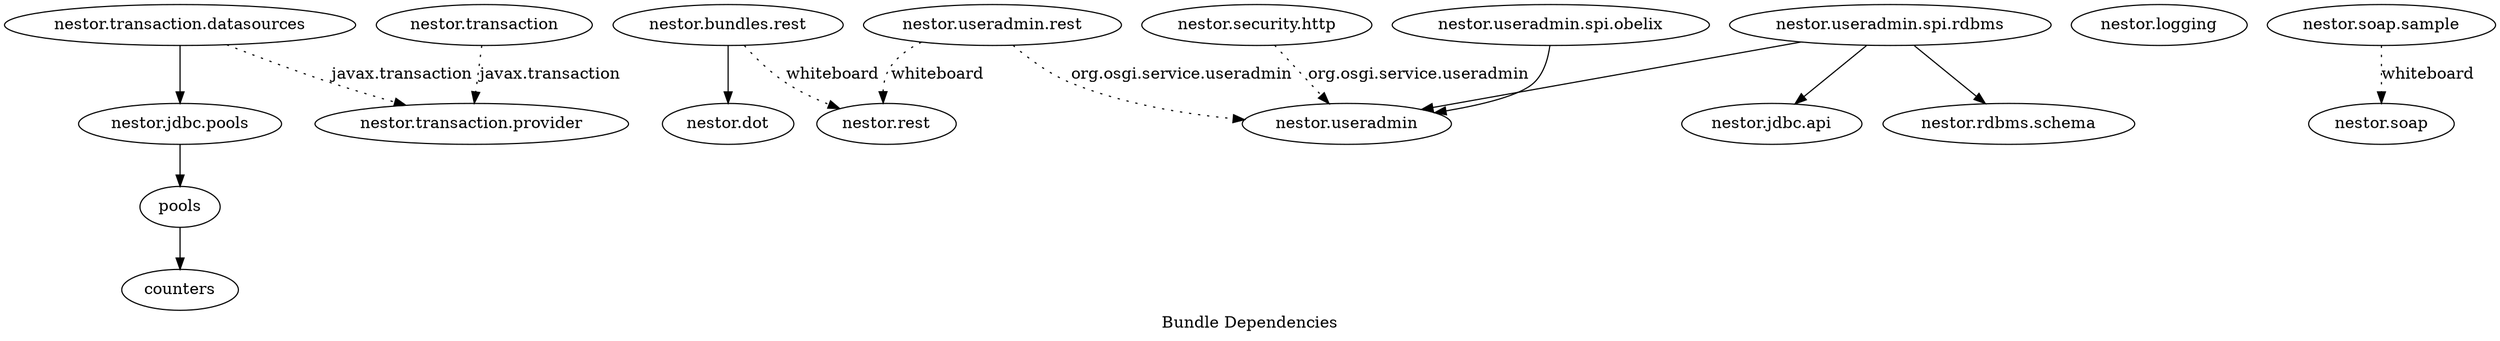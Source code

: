 digraph "Bundles" {
	label="Bundle Dependencies";
	"counters";
	"nestor.bundles.rest";
	"nestor.dot";
	"nestor.jdbc.api";
	"nestor.jdbc.pools";
	"nestor.logging";
	"nestor.rdbms.schema"
	"nestor.rest";
	"nestor.security.http";
	"nestor.soap";
	"nestor.transaction";
	"nestor.transaction.datasources";
	"nestor.transaction.provider";
	"nestor.useradmin";
	"nestor.useradmin.rest";
	"nestor.useradmin.spi.obelix";
	"nestor.useradmin.spi.rdbms";
	"pools";
	"nestor.jdbc.pools" -> "pools";
	"nestor.security.http" -> "nestor.useradmin" [style=dotted, label="org.osgi.service.useradmin"];
	"nestor.transaction" -> "nestor.transaction.provider"  [style=dotted, label="javax.transaction"];
	"nestor.transaction.datasources" -> "nestor.transaction.provider"  [style=dotted, label="javax.transaction"];
	"nestor.transaction.datasources" -> "nestor.jdbc.pools";
	"nestor.useradmin.rest" -> "nestor.useradmin"  [style=dotted, label="org.osgi.service.useradmin"];
	"nestor.useradmin.rest" -> "nestor.rest"  [style=dotted, label="whiteboard"];
	"nestor.useradmin.spi.obelix" ->  "nestor.useradmin";
	"pools" -> "counters";
	"nestor.bundles.rest" -> "nestor.dot";
	"nestor.bundles.rest" -> "nestor.rest"  [style=dotted, label=whiteboard];
	"nestor.soap.sample" -> "nestor.soap" [style=dotted, label=whiteboard];
	"nestor.useradmin.spi.rdbms" -> "nestor.jdbc.api";
	"nestor.useradmin.spi.rdbms" -> "nestor.rdbms.schema";
	"nestor.useradmin.spi.rdbms" -> "nestor.useradmin";
}
